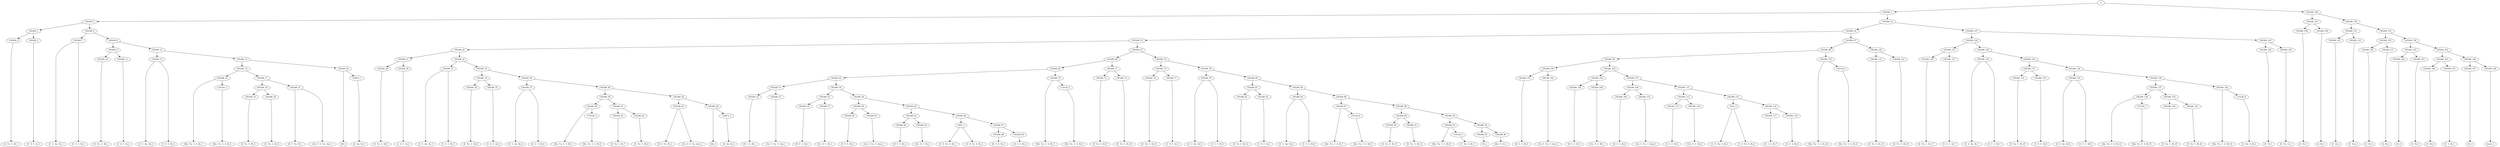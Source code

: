 digraph sample{
"S" -> "C85289_1";
"C85289_1" -> "C85289_2";
"C85289_2" -> "C85289_3";
"C85289_3" -> "C85289_4";
"C85289_4" -> "[E  Fis  G  B]_1";
"C85289_3" -> "C85289_5";
"C85289_5" -> "[C  D  E  A]_1";
"C85289_2" -> "C85289_6";
"C85289_6" -> "C85289_7";
"C85289_7" -> "[E  G  Ais  B]_1";
"C85289_7" -> "[C  E  G  B]_1";
"C85289_6" -> "C85289_8";
"C85289_8" -> "C85289_9";
"C85289_9" -> "C85289_10";
"C85289_10" -> "[E  Fis  G  B]_2";
"C85289_9" -> "C85289_11";
"C85289_11" -> "[C  D  E  A]_2";
"C85289_8" -> "C85289_12";
"C85289_12" -> "C85289_13";
"C85289_13" -> "[E  G  Ais  B]_2";
"C85289_13" -> "[C  E  G  B]_2";
"C85289_12" -> "C85289_14";
"C85289_14" -> "C85289_15";
"C85289_15" -> "C85289_16";
"C85289_16" -> "[Dis  Fis  G  A  B]_1";
"C85289_16" -> "C10128_1";
"C10128_1" -> "[Dis  Fis  G  A  B]_2";
"C85289_15" -> "C85289_17";
"C85289_17" -> "C85289_18";
"C85289_18" -> "C85289_19";
"C85289_19" -> "[E  Fis  G  B]_3";
"C85289_18" -> "C85289_20";
"C85289_20" -> "[E  Fis  G  B]_4";
"C85289_17" -> "C85289_21";
"C85289_21" -> "[D  E  Fis  B]_1";
"C85289_21" -> "[Cis  D  E  Fis  Ais]_1";
"C85289_14" -> "C85289_22";
"C85289_22" -> "[B]_1";
"C85289_22" -> "C20672_1";
"C20672_1" -> "[D  Ais  B]_1";
"C85289_1" -> "C85289_23";
"C85289_23" -> "C85289_24";
"C85289_24" -> "C85289_25";
"C85289_25" -> "C85289_26";
"C85289_26" -> "C85289_27";
"C85289_27" -> "C85289_28";
"C85289_28" -> "[E  Fis  G  B]_5";
"C85289_27" -> "C85289_29";
"C85289_29" -> "[C  D  E  A]_3";
"C85289_26" -> "C85289_30";
"C85289_30" -> "C85289_31";
"C85289_31" -> "[E  G  Ais  B]_3";
"C85289_31" -> "[C  E  G  B]_3";
"C85289_30" -> "C85289_32";
"C85289_32" -> "C85289_33";
"C85289_33" -> "C85289_34";
"C85289_34" -> "[E  Fis  G  B]_6";
"C85289_33" -> "C85289_35";
"C85289_35" -> "[C  D  E  A]_4";
"C85289_32" -> "C85289_36";
"C85289_36" -> "C85289_37";
"C85289_37" -> "[E  G  Ais  B]_4";
"C85289_37" -> "[C  E  G  B]_4";
"C85289_36" -> "C85289_38";
"C85289_38" -> "C85289_39";
"C85289_39" -> "C85289_40";
"C85289_40" -> "[Dis  Fis  G  A  B]_3";
"C85289_40" -> "C10128_2";
"C10128_2" -> "[Dis  Fis  G  A  B]_4";
"C85289_39" -> "C85289_41";
"C85289_41" -> "C85289_42";
"C85289_42" -> "[E  Fis  G  B]_7";
"C85289_41" -> "C85289_43";
"C85289_43" -> "[E  Fis  G  B]_8";
"C85289_38" -> "C85289_44";
"C85289_44" -> "C85289_45";
"C85289_45" -> "[D  E  Fis  B]_2";
"C85289_45" -> "[Cis  D  E  Fis  Ais]_2";
"C85289_44" -> "C85289_46";
"C85289_46" -> "[B]_2";
"C85289_46" -> "C20672_2";
"C20672_2" -> "[D  Ais  B]_2";
"C85289_25" -> "C85289_47";
"C85289_47" -> "C85289_48";
"C85289_48" -> "C85289_49";
"C85289_49" -> "C85289_50";
"C85289_50" -> "C85289_51";
"C85289_51" -> "C85289_52";
"C85289_52" -> "[D  G  A  B]_1";
"C85289_51" -> "C85289_53";
"C85289_53" -> "[Cis  E  Fis  G  Ais]_1";
"C85289_50" -> "C85289_54";
"C85289_54" -> "C85289_55";
"C85289_55" -> "C85289_56";
"C85289_56" -> "[D  E  G  B]_1";
"C85289_55" -> "C85289_57";
"C85289_57" -> "[Cis  D  G  B]_1";
"C85289_54" -> "C85289_58";
"C85289_58" -> "C85289_59";
"C85289_59" -> "C85289_60";
"C85289_60" -> "[D  G  A  B]_2";
"C85289_59" -> "C85289_61";
"C85289_61" -> "[Cis  E  Fis  G  Ais]_2";
"C85289_58" -> "C85289_62";
"C85289_62" -> "C85289_63";
"C85289_63" -> "C85289_64";
"C85289_64" -> "[D  E  G  B]_2";
"C85289_63" -> "C85289_65";
"C85289_65" -> "[Cis  D  G  B]_2";
"C85289_62" -> "C85289_66";
"C85289_66" -> "C855_1";
"C855_1" -> "[C  D  Fis  A  B]_1";
"C855_1" -> "[C  D  Fis  A  B]_2";
"C85289_66" -> "C85289_67";
"C85289_67" -> "C85289_68";
"C85289_68" -> "[D  G  A  B]_3";
"C85289_67" -> "C85289_69";
"C85289_69" -> "[D  G  A  B]_4";
"C85289_49" -> "C85289_70";
"C85289_70" -> "[Dis  Fis  G  A  B]_5";
"C85289_70" -> "C10128_3";
"C10128_3" -> "[Dis  Fis  G  A  B]_6";
"C85289_48" -> "C85289_71";
"C85289_71" -> "C85289_72";
"C85289_72" -> "[E  Fis  G  B]_9";
"C85289_71" -> "C85289_73";
"C85289_73" -> "[E  Fis  G  B]_10";
"C85289_47" -> "C85289_74";
"C85289_74" -> "C85289_75";
"C85289_75" -> "C85289_76";
"C85289_76" -> "[E  Fis  G  B]_11";
"C85289_75" -> "C85289_77";
"C85289_77" -> "[C  D  E  A]_5";
"C85289_74" -> "C85289_78";
"C85289_78" -> "C85289_79";
"C85289_79" -> "[E  G  Ais  B]_5";
"C85289_79" -> "[C  E  G  B]_5";
"C85289_78" -> "C85289_80";
"C85289_80" -> "C85289_81";
"C85289_81" -> "C85289_82";
"C85289_82" -> "[E  Fis  G  B]_12";
"C85289_81" -> "C85289_83";
"C85289_83" -> "[C  D  E  A]_6";
"C85289_80" -> "C85289_84";
"C85289_84" -> "C85289_85";
"C85289_85" -> "[E  G  Ais  B]_6";
"C85289_85" -> "[C  E  G  B]_6";
"C85289_84" -> "C85289_86";
"C85289_86" -> "C85289_87";
"C85289_87" -> "[Dis  Fis  G  A  B]_7";
"C85289_87" -> "C10128_4";
"C10128_4" -> "[Dis  Fis  G  A  B]_8";
"C85289_86" -> "C85289_88";
"C85289_88" -> "C85289_89";
"C85289_89" -> "C85289_90";
"C85289_90" -> "[E  Fis  G  B]_13";
"C85289_89" -> "C85289_91";
"C85289_91" -> "[E  Fis  G  B]_14";
"C85289_88" -> "C85289_92";
"C85289_92" -> "C85289_93";
"C85289_93" -> "[Dis  Fis  G  A  B]_9";
"C85289_93" -> "C10128_5";
"C10128_5" -> "[C  Dis  A  B]_1";
"C85289_92" -> "C85289_94";
"C85289_94" -> "C85289_95";
"C85289_95" -> "[E]_1";
"C85289_94" -> "C85289_96";
"C85289_96" -> "[Dis  E  G]_1";
"C85289_24" -> "C85289_97";
"C85289_97" -> "C85289_98";
"C85289_98" -> "C85289_99";
"C85289_99" -> "C85289_100";
"C85289_100" -> "C85289_101";
"C85289_101" -> "[D  G  A  B]_5";
"C85289_100" -> "C85289_102";
"C85289_102" -> "[Cis  E  Fis  G  Ais]_3";
"C85289_99" -> "C85289_103";
"C85289_103" -> "C85289_104";
"C85289_104" -> "C85289_105";
"C85289_105" -> "[D  E  G  B]_3";
"C85289_104" -> "C85289_106";
"C85289_106" -> "[Cis  D  G  B]_3";
"C85289_103" -> "C85289_107";
"C85289_107" -> "C85289_108";
"C85289_108" -> "C85289_109";
"C85289_109" -> "[D  G  A  B]_6";
"C85289_108" -> "C85289_110";
"C85289_110" -> "[Cis  E  Fis  G  Ais]_4";
"C85289_107" -> "C85289_111";
"C85289_111" -> "C85289_112";
"C85289_112" -> "C85289_113";
"C85289_113" -> "[D  E  G  B]_4";
"C85289_112" -> "C85289_114";
"C85289_114" -> "[Cis  D  G  B]_4";
"C85289_111" -> "C85289_115";
"C85289_115" -> "C855_2";
"C855_2" -> "[C  D  Fis  A  B]_3";
"C855_2" -> "[C  D  Fis  A  B]_4";
"C85289_115" -> "C85289_116";
"C85289_116" -> "C85289_117";
"C85289_117" -> "[D  G  A  B]_7";
"C85289_116" -> "C85289_118";
"C85289_118" -> "[D  G  A  B]_8";
"C85289_98" -> "C85289_119";
"C85289_119" -> "[Dis  Fis  G  A  B]_10";
"C85289_119" -> "C10128_6";
"C10128_6" -> "[Dis  Fis  G  A  B]_11";
"C85289_97" -> "C85289_120";
"C85289_120" -> "C85289_121";
"C85289_121" -> "[E  Fis  G  B]_15";
"C85289_120" -> "C85289_122";
"C85289_122" -> "[E  Fis  G  B]_16";
"C85289_23" -> "C85289_123";
"C85289_123" -> "C85289_124";
"C85289_124" -> "C85289_125";
"C85289_125" -> "C85289_126";
"C85289_126" -> "[E  Fis  G  B]_17";
"C85289_125" -> "C85289_127";
"C85289_127" -> "[C  D  E  A]_7";
"C85289_124" -> "C85289_128";
"C85289_128" -> "C85289_129";
"C85289_129" -> "[E  G  Ais  B]_7";
"C85289_129" -> "[C  E  G  B]_7";
"C85289_128" -> "C85289_130";
"C85289_130" -> "C85289_131";
"C85289_131" -> "C85289_132";
"C85289_132" -> "[E  Fis  G  B]_18";
"C85289_131" -> "C85289_133";
"C85289_133" -> "[C  D  E  A]_8";
"C85289_130" -> "C85289_134";
"C85289_134" -> "C85289_135";
"C85289_135" -> "[E  G  Ais  B]_8";
"C85289_135" -> "[C  E  G  B]_8";
"C85289_134" -> "C85289_136";
"C85289_136" -> "C85289_137";
"C85289_137" -> "C85289_138";
"C85289_138" -> "[Dis  Fis  G  A  B]_12";
"C85289_138" -> "C10128_7";
"C10128_7" -> "[Dis  Fis  G  A  B]_13";
"C85289_137" -> "C85289_139";
"C85289_139" -> "C85289_140";
"C85289_140" -> "[E  Fis  G  B]_19";
"C85289_139" -> "C85289_141";
"C85289_141" -> "[E  Fis  G  B]_20";
"C85289_136" -> "C85289_142";
"C85289_142" -> "[Dis  Fis  G  A  B]_14";
"C85289_142" -> "C10128_8";
"C10128_8" -> "[C  Dis  A  B]_2";
"C85289_123" -> "C85289_143";
"C85289_143" -> "C85289_144";
"C85289_144" -> "[C  D]_1";
"C85289_143" -> "C85289_145";
"C85289_145" -> "[E  Fis  G]_1";
"S" -> "C85289_146";
"C85289_146" -> "C85289_147";
"C85289_147" -> "C85289_148";
"C85289_148" -> "[C  B]_1";
"C85289_147" -> "C85289_149";
"C85289_149" -> "[A  B]_1";
"C85289_146" -> "C85289_150";
"C85289_150" -> "C85289_151";
"C85289_151" -> "C85289_152";
"C85289_152" -> "[C  D]_2";
"C85289_151" -> "C85289_153";
"C85289_153" -> "[E  Fis]_1";
"C85289_150" -> "C85289_154";
"C85289_154" -> "C85289_155";
"C85289_155" -> "C85289_156";
"C85289_156" -> "[C  B]_2";
"C85289_155" -> "C85289_157";
"C85289_157" -> "[A  B]_2";
"C85289_154" -> "C85289_158";
"C85289_158" -> "C85289_159";
"C85289_159" -> "C85289_160";
"C85289_160" -> "[E]_2";
"C85289_159" -> "C85289_161";
"C85289_161" -> "[C  B]_3";
"C85289_158" -> "C85289_162";
"C85289_162" -> "C85289_163";
"C85289_163" -> "C85289_164";
"C85289_164" -> "[C  B]_4";
"C85289_163" -> "C85289_165";
"C85289_165" -> "[E  G  B]_1";
"C85289_162" -> "C85289_166";
"C85289_166" -> "C85289_167";
"C85289_167" -> "[E]_3";
"C85289_166" -> "C85289_168";
"C85289_168" -> "[rest]_1";

{rank = min; "S";}
{rank = same; "C85289_1"; "C85289_146";}
{rank = same; "C85289_2"; "C85289_23"; "C85289_147"; "C85289_150";}
{rank = same; "C85289_3"; "C85289_6"; "C85289_24"; "C85289_123"; "C85289_148"; "C85289_149"; "C85289_151"; "C85289_154";}
{rank = same; "C85289_4"; "C85289_5"; "C85289_7"; "C85289_8"; "C85289_25"; "C85289_97"; "C85289_124"; "C85289_143"; "C85289_152"; "C85289_153"; "C85289_155"; "C85289_158";}
{rank = same; "C85289_9"; "C85289_12"; "C85289_26"; "C85289_47"; "C85289_98"; "C85289_120"; "C85289_125"; "C85289_128"; "C85289_144"; "C85289_145"; "C85289_156"; "C85289_157"; "C85289_159"; "C85289_162";}
{rank = same; "C85289_10"; "C85289_11"; "C85289_13"; "C85289_14"; "C85289_27"; "C85289_30"; "C85289_48"; "C85289_74"; "C85289_99"; "C85289_119"; "C85289_121"; "C85289_122"; "C85289_126"; "C85289_127"; "C85289_129"; "C85289_130"; "C85289_160"; "C85289_161"; "C85289_163"; "C85289_166";}
{rank = same; "C85289_15"; "C85289_22"; "C85289_28"; "C85289_29"; "C85289_31"; "C85289_32"; "C85289_49"; "C85289_71"; "C85289_75"; "C85289_78"; "C85289_100"; "C85289_103"; "C10128_6"; "C85289_131"; "C85289_134"; "C85289_164"; "C85289_165"; "C85289_167"; "C85289_168";}
{rank = same; "C85289_16"; "C85289_17"; "C20672_1"; "C85289_33"; "C85289_36"; "C85289_50"; "C85289_70"; "C85289_72"; "C85289_73"; "C85289_76"; "C85289_77"; "C85289_79"; "C85289_80"; "C85289_101"; "C85289_102"; "C85289_104"; "C85289_107"; "C85289_132"; "C85289_133"; "C85289_135"; "C85289_136";}
{rank = same; "C10128_1"; "C85289_18"; "C85289_21"; "C85289_34"; "C85289_35"; "C85289_37"; "C85289_38"; "C85289_51"; "C85289_54"; "C10128_3"; "C85289_81"; "C85289_84"; "C85289_105"; "C85289_106"; "C85289_108"; "C85289_111"; "C85289_137"; "C85289_142";}
{rank = same; "C85289_19"; "C85289_20"; "C85289_39"; "C85289_44"; "C85289_52"; "C85289_53"; "C85289_55"; "C85289_58"; "C85289_82"; "C85289_83"; "C85289_85"; "C85289_86"; "C85289_109"; "C85289_110"; "C85289_112"; "C85289_115"; "C85289_138"; "C85289_139"; "C10128_8";}
{rank = same; "C85289_40"; "C85289_41"; "C85289_45"; "C85289_46"; "C85289_56"; "C85289_57"; "C85289_59"; "C85289_62"; "C85289_87"; "C85289_88"; "C85289_113"; "C85289_114"; "C855_2"; "C85289_116"; "C10128_7"; "C85289_140"; "C85289_141";}
{rank = same; "C10128_2"; "C85289_42"; "C85289_43"; "C20672_2"; "C85289_60"; "C85289_61"; "C85289_63"; "C85289_66"; "C10128_4"; "C85289_89"; "C85289_92"; "C85289_117"; "C85289_118";}
{rank = same; "C85289_64"; "C85289_65"; "C855_1"; "C85289_67"; "C85289_90"; "C85289_91"; "C85289_93"; "C85289_94";}
{rank = same; "C85289_68"; "C85289_69"; "C10128_5"; "C85289_95"; "C85289_96";}
{rank = same; "[A  B]_1"; "[A  B]_2"; "[B]_1"; "[B]_2"; "[C  B]_1"; "[C  B]_2"; "[C  B]_3"; "[C  B]_4"; "[C  D  E  A]_1"; "[C  D  E  A]_2"; "[C  D  E  A]_3"; "[C  D  E  A]_4"; "[C  D  E  A]_5"; "[C  D  E  A]_6"; "[C  D  E  A]_7"; "[C  D  E  A]_8"; "[C  D  Fis  A  B]_1"; "[C  D  Fis  A  B]_2"; "[C  D  Fis  A  B]_3"; "[C  D  Fis  A  B]_4"; "[C  D]_1"; "[C  D]_2"; "[C  Dis  A  B]_1"; "[C  Dis  A  B]_2"; "[C  E  G  B]_1"; "[C  E  G  B]_2"; "[C  E  G  B]_3"; "[C  E  G  B]_4"; "[C  E  G  B]_5"; "[C  E  G  B]_6"; "[C  E  G  B]_7"; "[C  E  G  B]_8"; "[Cis  D  E  Fis  Ais]_1"; "[Cis  D  E  Fis  Ais]_2"; "[Cis  D  G  B]_1"; "[Cis  D  G  B]_2"; "[Cis  D  G  B]_3"; "[Cis  D  G  B]_4"; "[Cis  E  Fis  G  Ais]_1"; "[Cis  E  Fis  G  Ais]_2"; "[Cis  E  Fis  G  Ais]_3"; "[Cis  E  Fis  G  Ais]_4"; "[D  Ais  B]_1"; "[D  Ais  B]_2"; "[D  E  Fis  B]_1"; "[D  E  Fis  B]_2"; "[D  E  G  B]_1"; "[D  E  G  B]_2"; "[D  E  G  B]_3"; "[D  E  G  B]_4"; "[D  G  A  B]_1"; "[D  G  A  B]_2"; "[D  G  A  B]_3"; "[D  G  A  B]_4"; "[D  G  A  B]_5"; "[D  G  A  B]_6"; "[D  G  A  B]_7"; "[D  G  A  B]_8"; "[Dis  E  G]_1"; "[Dis  Fis  G  A  B]_1"; "[Dis  Fis  G  A  B]_2"; "[Dis  Fis  G  A  B]_3"; "[Dis  Fis  G  A  B]_4"; "[Dis  Fis  G  A  B]_5"; "[Dis  Fis  G  A  B]_6"; "[Dis  Fis  G  A  B]_7"; "[Dis  Fis  G  A  B]_8"; "[Dis  Fis  G  A  B]_9"; "[Dis  Fis  G  A  B]_10"; "[Dis  Fis  G  A  B]_11"; "[Dis  Fis  G  A  B]_12"; "[Dis  Fis  G  A  B]_13"; "[Dis  Fis  G  A  B]_14"; "[E  Fis  G  B]_1"; "[E  Fis  G  B]_2"; "[E  Fis  G  B]_3"; "[E  Fis  G  B]_4"; "[E  Fis  G  B]_5"; "[E  Fis  G  B]_6"; "[E  Fis  G  B]_7"; "[E  Fis  G  B]_8"; "[E  Fis  G  B]_9"; "[E  Fis  G  B]_10"; "[E  Fis  G  B]_11"; "[E  Fis  G  B]_12"; "[E  Fis  G  B]_13"; "[E  Fis  G  B]_14"; "[E  Fis  G  B]_15"; "[E  Fis  G  B]_16"; "[E  Fis  G  B]_17"; "[E  Fis  G  B]_18"; "[E  Fis  G  B]_19"; "[E  Fis  G  B]_20"; "[E  Fis  G]_1"; "[E  Fis]_1"; "[E  G  Ais  B]_1"; "[E  G  Ais  B]_2"; "[E  G  Ais  B]_3"; "[E  G  Ais  B]_4"; "[E  G  Ais  B]_5"; "[E  G  Ais  B]_6"; "[E  G  Ais  B]_7"; "[E  G  Ais  B]_8"; "[E  G  B]_1"; "[E]_1"; "[E]_2"; "[E]_3"; "[rest]_1";}
}